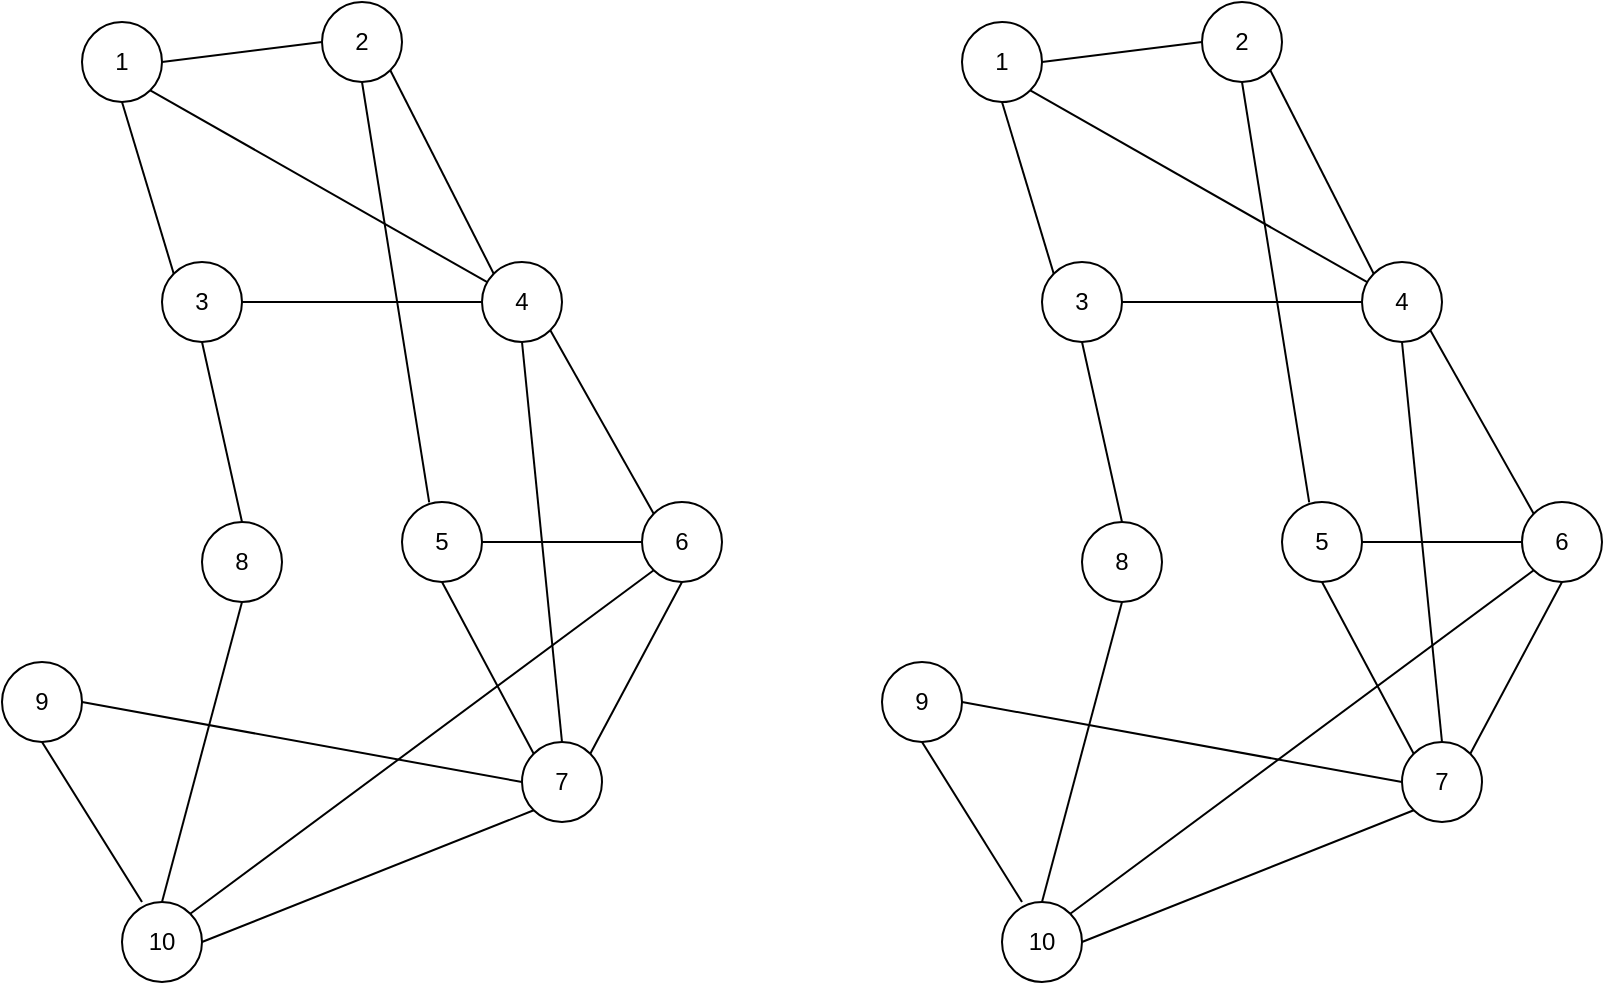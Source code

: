 <mxfile version="14.9.6" type="device"><diagram id="lEOZilGGfuyRKCYzf6u5" name="Страница 1"><mxGraphModel dx="1205" dy="696" grid="1" gridSize="10" guides="1" tooltips="1" connect="1" arrows="1" fold="1" page="1" pageScale="1" pageWidth="2000" pageHeight="7500" math="0" shadow="0"><root><mxCell id="0"/><mxCell id="1" parent="0"/><mxCell id="rKExvcTaLfLRX-gyPdrB-18" style="rounded=0;orthogonalLoop=1;jettySize=auto;html=1;exitX=1;exitY=0.5;exitDx=0;exitDy=0;entryX=0;entryY=0.5;entryDx=0;entryDy=0;endArrow=none;endFill=0;" edge="1" parent="1" source="rKExvcTaLfLRX-gyPdrB-1" target="rKExvcTaLfLRX-gyPdrB-2"><mxGeometry relative="1" as="geometry"/></mxCell><mxCell id="rKExvcTaLfLRX-gyPdrB-24" style="edgeStyle=none;rounded=0;orthogonalLoop=1;jettySize=auto;html=1;exitX=1;exitY=1;exitDx=0;exitDy=0;endArrow=none;endFill=0;" edge="1" parent="1" source="rKExvcTaLfLRX-gyPdrB-1" target="rKExvcTaLfLRX-gyPdrB-4"><mxGeometry relative="1" as="geometry"/></mxCell><mxCell id="rKExvcTaLfLRX-gyPdrB-1" value="1" style="ellipse;whiteSpace=wrap;html=1;aspect=fixed;" vertex="1" parent="1"><mxGeometry x="80" y="80" width="40" height="40" as="geometry"/></mxCell><mxCell id="rKExvcTaLfLRX-gyPdrB-21" style="edgeStyle=none;rounded=0;orthogonalLoop=1;jettySize=auto;html=1;exitX=1;exitY=1;exitDx=0;exitDy=0;entryX=0;entryY=0;entryDx=0;entryDy=0;endArrow=none;endFill=0;" edge="1" parent="1" source="rKExvcTaLfLRX-gyPdrB-2" target="rKExvcTaLfLRX-gyPdrB-4"><mxGeometry relative="1" as="geometry"/></mxCell><mxCell id="rKExvcTaLfLRX-gyPdrB-23" style="edgeStyle=none;rounded=0;orthogonalLoop=1;jettySize=auto;html=1;exitX=0.5;exitY=1;exitDx=0;exitDy=0;entryX=0.34;entryY=0.005;entryDx=0;entryDy=0;entryPerimeter=0;endArrow=none;endFill=0;" edge="1" parent="1" source="rKExvcTaLfLRX-gyPdrB-2" target="rKExvcTaLfLRX-gyPdrB-5"><mxGeometry relative="1" as="geometry"/></mxCell><mxCell id="rKExvcTaLfLRX-gyPdrB-2" value="2" style="ellipse;whiteSpace=wrap;html=1;aspect=fixed;" vertex="1" parent="1"><mxGeometry x="200" y="70" width="40" height="40" as="geometry"/></mxCell><mxCell id="rKExvcTaLfLRX-gyPdrB-22" style="edgeStyle=none;rounded=0;orthogonalLoop=1;jettySize=auto;html=1;exitX=1;exitY=0.5;exitDx=0;exitDy=0;entryX=0;entryY=0.5;entryDx=0;entryDy=0;endArrow=none;endFill=0;" edge="1" parent="1" source="rKExvcTaLfLRX-gyPdrB-3" target="rKExvcTaLfLRX-gyPdrB-4"><mxGeometry relative="1" as="geometry"/></mxCell><mxCell id="rKExvcTaLfLRX-gyPdrB-25" style="edgeStyle=none;rounded=0;orthogonalLoop=1;jettySize=auto;html=1;exitX=0.5;exitY=1;exitDx=0;exitDy=0;entryX=0.5;entryY=0;entryDx=0;entryDy=0;endArrow=none;endFill=0;" edge="1" parent="1" source="rKExvcTaLfLRX-gyPdrB-3" target="rKExvcTaLfLRX-gyPdrB-16"><mxGeometry relative="1" as="geometry"/></mxCell><mxCell id="rKExvcTaLfLRX-gyPdrB-39" style="edgeStyle=none;rounded=0;orthogonalLoop=1;jettySize=auto;html=1;exitX=0;exitY=0;exitDx=0;exitDy=0;entryX=0.5;entryY=1;entryDx=0;entryDy=0;endArrow=none;endFill=0;" edge="1" parent="1" source="rKExvcTaLfLRX-gyPdrB-3" target="rKExvcTaLfLRX-gyPdrB-1"><mxGeometry relative="1" as="geometry"/></mxCell><mxCell id="rKExvcTaLfLRX-gyPdrB-3" value="3" style="ellipse;whiteSpace=wrap;html=1;aspect=fixed;" vertex="1" parent="1"><mxGeometry x="120" y="200" width="40" height="40" as="geometry"/></mxCell><mxCell id="rKExvcTaLfLRX-gyPdrB-28" style="edgeStyle=none;rounded=0;orthogonalLoop=1;jettySize=auto;html=1;exitX=0.5;exitY=1;exitDx=0;exitDy=0;entryX=0.5;entryY=0;entryDx=0;entryDy=0;endArrow=none;endFill=0;" edge="1" parent="1" source="rKExvcTaLfLRX-gyPdrB-4" target="rKExvcTaLfLRX-gyPdrB-7"><mxGeometry relative="1" as="geometry"/></mxCell><mxCell id="rKExvcTaLfLRX-gyPdrB-4" value="4" style="ellipse;whiteSpace=wrap;html=1;aspect=fixed;" vertex="1" parent="1"><mxGeometry x="280" y="200" width="40" height="40" as="geometry"/></mxCell><mxCell id="rKExvcTaLfLRX-gyPdrB-29" style="edgeStyle=none;rounded=0;orthogonalLoop=1;jettySize=auto;html=1;exitX=1;exitY=0.5;exitDx=0;exitDy=0;entryX=0;entryY=0.5;entryDx=0;entryDy=0;endArrow=none;endFill=0;" edge="1" parent="1" source="rKExvcTaLfLRX-gyPdrB-5" target="rKExvcTaLfLRX-gyPdrB-6"><mxGeometry relative="1" as="geometry"/></mxCell><mxCell id="rKExvcTaLfLRX-gyPdrB-32" style="edgeStyle=none;rounded=0;orthogonalLoop=1;jettySize=auto;html=1;exitX=0.5;exitY=1;exitDx=0;exitDy=0;entryX=0;entryY=0;entryDx=0;entryDy=0;endArrow=none;endFill=0;" edge="1" parent="1" source="rKExvcTaLfLRX-gyPdrB-5" target="rKExvcTaLfLRX-gyPdrB-7"><mxGeometry relative="1" as="geometry"/></mxCell><mxCell id="rKExvcTaLfLRX-gyPdrB-5" value="5" style="ellipse;whiteSpace=wrap;html=1;aspect=fixed;" vertex="1" parent="1"><mxGeometry x="240" y="320" width="40" height="40" as="geometry"/></mxCell><mxCell id="rKExvcTaLfLRX-gyPdrB-27" style="edgeStyle=none;rounded=0;orthogonalLoop=1;jettySize=auto;html=1;exitX=0;exitY=0;exitDx=0;exitDy=0;entryX=1;entryY=1;entryDx=0;entryDy=0;endArrow=none;endFill=0;" edge="1" parent="1" source="rKExvcTaLfLRX-gyPdrB-6" target="rKExvcTaLfLRX-gyPdrB-4"><mxGeometry relative="1" as="geometry"/></mxCell><mxCell id="rKExvcTaLfLRX-gyPdrB-6" value="6" style="ellipse;whiteSpace=wrap;html=1;aspect=fixed;" vertex="1" parent="1"><mxGeometry x="360" y="320" width="40" height="40" as="geometry"/></mxCell><mxCell id="rKExvcTaLfLRX-gyPdrB-31" style="edgeStyle=none;rounded=0;orthogonalLoop=1;jettySize=auto;html=1;exitX=1;exitY=0;exitDx=0;exitDy=0;entryX=0.5;entryY=1;entryDx=0;entryDy=0;endArrow=none;endFill=0;" edge="1" parent="1" source="rKExvcTaLfLRX-gyPdrB-7" target="rKExvcTaLfLRX-gyPdrB-6"><mxGeometry relative="1" as="geometry"/></mxCell><mxCell id="rKExvcTaLfLRX-gyPdrB-7" value="7" style="ellipse;whiteSpace=wrap;html=1;aspect=fixed;" vertex="1" parent="1"><mxGeometry x="300" y="440" width="40" height="40" as="geometry"/></mxCell><mxCell id="rKExvcTaLfLRX-gyPdrB-35" style="edgeStyle=none;rounded=0;orthogonalLoop=1;jettySize=auto;html=1;exitX=1;exitY=0.5;exitDx=0;exitDy=0;entryX=0;entryY=0.5;entryDx=0;entryDy=0;endArrow=none;endFill=0;" edge="1" parent="1" source="rKExvcTaLfLRX-gyPdrB-15" target="rKExvcTaLfLRX-gyPdrB-7"><mxGeometry relative="1" as="geometry"/></mxCell><mxCell id="rKExvcTaLfLRX-gyPdrB-36" style="edgeStyle=none;rounded=0;orthogonalLoop=1;jettySize=auto;html=1;exitX=0.5;exitY=1;exitDx=0;exitDy=0;entryX=0.25;entryY=0;entryDx=0;entryDy=0;entryPerimeter=0;endArrow=none;endFill=0;" edge="1" parent="1" source="rKExvcTaLfLRX-gyPdrB-15" target="rKExvcTaLfLRX-gyPdrB-17"><mxGeometry relative="1" as="geometry"/></mxCell><mxCell id="rKExvcTaLfLRX-gyPdrB-15" value="9" style="ellipse;whiteSpace=wrap;html=1;aspect=fixed;" vertex="1" parent="1"><mxGeometry x="40" y="400" width="40" height="40" as="geometry"/></mxCell><mxCell id="rKExvcTaLfLRX-gyPdrB-34" style="edgeStyle=none;rounded=0;orthogonalLoop=1;jettySize=auto;html=1;exitX=0.5;exitY=1;exitDx=0;exitDy=0;entryX=0.5;entryY=0;entryDx=0;entryDy=0;endArrow=none;endFill=0;" edge="1" parent="1" source="rKExvcTaLfLRX-gyPdrB-16" target="rKExvcTaLfLRX-gyPdrB-17"><mxGeometry relative="1" as="geometry"/></mxCell><mxCell id="rKExvcTaLfLRX-gyPdrB-16" value="8" style="ellipse;whiteSpace=wrap;html=1;aspect=fixed;" vertex="1" parent="1"><mxGeometry x="140" y="330" width="40" height="40" as="geometry"/></mxCell><mxCell id="rKExvcTaLfLRX-gyPdrB-30" style="edgeStyle=none;rounded=0;orthogonalLoop=1;jettySize=auto;html=1;exitX=1;exitY=0;exitDx=0;exitDy=0;entryX=0;entryY=1;entryDx=0;entryDy=0;endArrow=none;endFill=0;" edge="1" parent="1" source="rKExvcTaLfLRX-gyPdrB-17" target="rKExvcTaLfLRX-gyPdrB-6"><mxGeometry relative="1" as="geometry"/></mxCell><mxCell id="rKExvcTaLfLRX-gyPdrB-33" style="edgeStyle=none;rounded=0;orthogonalLoop=1;jettySize=auto;html=1;exitX=1;exitY=0.5;exitDx=0;exitDy=0;entryX=0;entryY=1;entryDx=0;entryDy=0;endArrow=none;endFill=0;" edge="1" parent="1" source="rKExvcTaLfLRX-gyPdrB-17" target="rKExvcTaLfLRX-gyPdrB-7"><mxGeometry relative="1" as="geometry"/></mxCell><mxCell id="rKExvcTaLfLRX-gyPdrB-17" value="10" style="ellipse;whiteSpace=wrap;html=1;aspect=fixed;" vertex="1" parent="1"><mxGeometry x="100" y="520" width="40" height="40" as="geometry"/></mxCell><mxCell id="rKExvcTaLfLRX-gyPdrB-40" style="rounded=0;orthogonalLoop=1;jettySize=auto;html=1;exitX=1;exitY=0.5;exitDx=0;exitDy=0;entryX=0;entryY=0.5;entryDx=0;entryDy=0;endArrow=none;endFill=0;" edge="1" parent="1" source="rKExvcTaLfLRX-gyPdrB-42" target="rKExvcTaLfLRX-gyPdrB-45"><mxGeometry relative="1" as="geometry"/></mxCell><mxCell id="rKExvcTaLfLRX-gyPdrB-41" style="edgeStyle=none;rounded=0;orthogonalLoop=1;jettySize=auto;html=1;exitX=1;exitY=1;exitDx=0;exitDy=0;endArrow=none;endFill=0;" edge="1" parent="1" source="rKExvcTaLfLRX-gyPdrB-42" target="rKExvcTaLfLRX-gyPdrB-51"><mxGeometry relative="1" as="geometry"/></mxCell><mxCell id="rKExvcTaLfLRX-gyPdrB-42" value="1" style="ellipse;whiteSpace=wrap;html=1;aspect=fixed;" vertex="1" parent="1"><mxGeometry x="520" y="80" width="40" height="40" as="geometry"/></mxCell><mxCell id="rKExvcTaLfLRX-gyPdrB-43" style="edgeStyle=none;rounded=0;orthogonalLoop=1;jettySize=auto;html=1;exitX=1;exitY=1;exitDx=0;exitDy=0;entryX=0;entryY=0;entryDx=0;entryDy=0;endArrow=none;endFill=0;" edge="1" parent="1" source="rKExvcTaLfLRX-gyPdrB-45" target="rKExvcTaLfLRX-gyPdrB-51"><mxGeometry relative="1" as="geometry"/></mxCell><mxCell id="rKExvcTaLfLRX-gyPdrB-44" style="edgeStyle=none;rounded=0;orthogonalLoop=1;jettySize=auto;html=1;exitX=0.5;exitY=1;exitDx=0;exitDy=0;entryX=0.34;entryY=0.005;entryDx=0;entryDy=0;entryPerimeter=0;endArrow=none;endFill=0;" edge="1" parent="1" source="rKExvcTaLfLRX-gyPdrB-45" target="rKExvcTaLfLRX-gyPdrB-54"><mxGeometry relative="1" as="geometry"/></mxCell><mxCell id="rKExvcTaLfLRX-gyPdrB-45" value="2" style="ellipse;whiteSpace=wrap;html=1;aspect=fixed;" vertex="1" parent="1"><mxGeometry x="640" y="70" width="40" height="40" as="geometry"/></mxCell><mxCell id="rKExvcTaLfLRX-gyPdrB-46" style="edgeStyle=none;rounded=0;orthogonalLoop=1;jettySize=auto;html=1;exitX=1;exitY=0.5;exitDx=0;exitDy=0;entryX=0;entryY=0.5;entryDx=0;entryDy=0;endArrow=none;endFill=0;" edge="1" parent="1" source="rKExvcTaLfLRX-gyPdrB-49" target="rKExvcTaLfLRX-gyPdrB-51"><mxGeometry relative="1" as="geometry"/></mxCell><mxCell id="rKExvcTaLfLRX-gyPdrB-47" style="edgeStyle=none;rounded=0;orthogonalLoop=1;jettySize=auto;html=1;exitX=0.5;exitY=1;exitDx=0;exitDy=0;entryX=0.5;entryY=0;entryDx=0;entryDy=0;endArrow=none;endFill=0;" edge="1" parent="1" source="rKExvcTaLfLRX-gyPdrB-49" target="rKExvcTaLfLRX-gyPdrB-63"><mxGeometry relative="1" as="geometry"/></mxCell><mxCell id="rKExvcTaLfLRX-gyPdrB-48" style="edgeStyle=none;rounded=0;orthogonalLoop=1;jettySize=auto;html=1;exitX=0;exitY=0;exitDx=0;exitDy=0;entryX=0.5;entryY=1;entryDx=0;entryDy=0;endArrow=none;endFill=0;" edge="1" parent="1" source="rKExvcTaLfLRX-gyPdrB-49" target="rKExvcTaLfLRX-gyPdrB-42"><mxGeometry relative="1" as="geometry"/></mxCell><mxCell id="rKExvcTaLfLRX-gyPdrB-49" value="3" style="ellipse;whiteSpace=wrap;html=1;aspect=fixed;" vertex="1" parent="1"><mxGeometry x="560" y="200" width="40" height="40" as="geometry"/></mxCell><mxCell id="rKExvcTaLfLRX-gyPdrB-50" style="edgeStyle=none;rounded=0;orthogonalLoop=1;jettySize=auto;html=1;exitX=0.5;exitY=1;exitDx=0;exitDy=0;entryX=0.5;entryY=0;entryDx=0;entryDy=0;endArrow=none;endFill=0;" edge="1" parent="1" source="rKExvcTaLfLRX-gyPdrB-51" target="rKExvcTaLfLRX-gyPdrB-58"><mxGeometry relative="1" as="geometry"/></mxCell><mxCell id="rKExvcTaLfLRX-gyPdrB-51" value="4" style="ellipse;whiteSpace=wrap;html=1;aspect=fixed;" vertex="1" parent="1"><mxGeometry x="720" y="200" width="40" height="40" as="geometry"/></mxCell><mxCell id="rKExvcTaLfLRX-gyPdrB-52" style="edgeStyle=none;rounded=0;orthogonalLoop=1;jettySize=auto;html=1;exitX=1;exitY=0.5;exitDx=0;exitDy=0;entryX=0;entryY=0.5;entryDx=0;entryDy=0;endArrow=none;endFill=0;" edge="1" parent="1" source="rKExvcTaLfLRX-gyPdrB-54" target="rKExvcTaLfLRX-gyPdrB-56"><mxGeometry relative="1" as="geometry"/></mxCell><mxCell id="rKExvcTaLfLRX-gyPdrB-53" style="edgeStyle=none;rounded=0;orthogonalLoop=1;jettySize=auto;html=1;exitX=0.5;exitY=1;exitDx=0;exitDy=0;entryX=0;entryY=0;entryDx=0;entryDy=0;endArrow=none;endFill=0;" edge="1" parent="1" source="rKExvcTaLfLRX-gyPdrB-54" target="rKExvcTaLfLRX-gyPdrB-58"><mxGeometry relative="1" as="geometry"/></mxCell><mxCell id="rKExvcTaLfLRX-gyPdrB-54" value="5" style="ellipse;whiteSpace=wrap;html=1;aspect=fixed;" vertex="1" parent="1"><mxGeometry x="680" y="320" width="40" height="40" as="geometry"/></mxCell><mxCell id="rKExvcTaLfLRX-gyPdrB-55" style="edgeStyle=none;rounded=0;orthogonalLoop=1;jettySize=auto;html=1;exitX=0;exitY=0;exitDx=0;exitDy=0;entryX=1;entryY=1;entryDx=0;entryDy=0;endArrow=none;endFill=0;" edge="1" parent="1" source="rKExvcTaLfLRX-gyPdrB-56" target="rKExvcTaLfLRX-gyPdrB-51"><mxGeometry relative="1" as="geometry"/></mxCell><mxCell id="rKExvcTaLfLRX-gyPdrB-56" value="6" style="ellipse;whiteSpace=wrap;html=1;aspect=fixed;" vertex="1" parent="1"><mxGeometry x="800" y="320" width="40" height="40" as="geometry"/></mxCell><mxCell id="rKExvcTaLfLRX-gyPdrB-57" style="edgeStyle=none;rounded=0;orthogonalLoop=1;jettySize=auto;html=1;exitX=1;exitY=0;exitDx=0;exitDy=0;entryX=0.5;entryY=1;entryDx=0;entryDy=0;endArrow=none;endFill=0;" edge="1" parent="1" source="rKExvcTaLfLRX-gyPdrB-58" target="rKExvcTaLfLRX-gyPdrB-56"><mxGeometry relative="1" as="geometry"/></mxCell><mxCell id="rKExvcTaLfLRX-gyPdrB-58" value="7" style="ellipse;whiteSpace=wrap;html=1;aspect=fixed;" vertex="1" parent="1"><mxGeometry x="740" y="440" width="40" height="40" as="geometry"/></mxCell><mxCell id="rKExvcTaLfLRX-gyPdrB-59" style="edgeStyle=none;rounded=0;orthogonalLoop=1;jettySize=auto;html=1;exitX=1;exitY=0.5;exitDx=0;exitDy=0;entryX=0;entryY=0.5;entryDx=0;entryDy=0;endArrow=none;endFill=0;" edge="1" parent="1" source="rKExvcTaLfLRX-gyPdrB-61" target="rKExvcTaLfLRX-gyPdrB-58"><mxGeometry relative="1" as="geometry"/></mxCell><mxCell id="rKExvcTaLfLRX-gyPdrB-60" style="edgeStyle=none;rounded=0;orthogonalLoop=1;jettySize=auto;html=1;exitX=0.5;exitY=1;exitDx=0;exitDy=0;entryX=0.25;entryY=0;entryDx=0;entryDy=0;entryPerimeter=0;endArrow=none;endFill=0;" edge="1" parent="1" source="rKExvcTaLfLRX-gyPdrB-61" target="rKExvcTaLfLRX-gyPdrB-66"><mxGeometry relative="1" as="geometry"/></mxCell><mxCell id="rKExvcTaLfLRX-gyPdrB-61" value="9" style="ellipse;whiteSpace=wrap;html=1;aspect=fixed;" vertex="1" parent="1"><mxGeometry x="480" y="400" width="40" height="40" as="geometry"/></mxCell><mxCell id="rKExvcTaLfLRX-gyPdrB-62" style="edgeStyle=none;rounded=0;orthogonalLoop=1;jettySize=auto;html=1;exitX=0.5;exitY=1;exitDx=0;exitDy=0;entryX=0.5;entryY=0;entryDx=0;entryDy=0;endArrow=none;endFill=0;" edge="1" parent="1" source="rKExvcTaLfLRX-gyPdrB-63" target="rKExvcTaLfLRX-gyPdrB-66"><mxGeometry relative="1" as="geometry"/></mxCell><mxCell id="rKExvcTaLfLRX-gyPdrB-63" value="8" style="ellipse;whiteSpace=wrap;html=1;aspect=fixed;" vertex="1" parent="1"><mxGeometry x="580" y="330" width="40" height="40" as="geometry"/></mxCell><mxCell id="rKExvcTaLfLRX-gyPdrB-64" style="edgeStyle=none;rounded=0;orthogonalLoop=1;jettySize=auto;html=1;exitX=1;exitY=0;exitDx=0;exitDy=0;entryX=0;entryY=1;entryDx=0;entryDy=0;endArrow=none;endFill=0;" edge="1" parent="1" source="rKExvcTaLfLRX-gyPdrB-66" target="rKExvcTaLfLRX-gyPdrB-56"><mxGeometry relative="1" as="geometry"/></mxCell><mxCell id="rKExvcTaLfLRX-gyPdrB-65" style="edgeStyle=none;rounded=0;orthogonalLoop=1;jettySize=auto;html=1;exitX=1;exitY=0.5;exitDx=0;exitDy=0;entryX=0;entryY=1;entryDx=0;entryDy=0;endArrow=none;endFill=0;" edge="1" parent="1" source="rKExvcTaLfLRX-gyPdrB-66" target="rKExvcTaLfLRX-gyPdrB-58"><mxGeometry relative="1" as="geometry"/></mxCell><mxCell id="rKExvcTaLfLRX-gyPdrB-66" value="10" style="ellipse;whiteSpace=wrap;html=1;aspect=fixed;" vertex="1" parent="1"><mxGeometry x="540" y="520" width="40" height="40" as="geometry"/></mxCell></root></mxGraphModel></diagram></mxfile>
